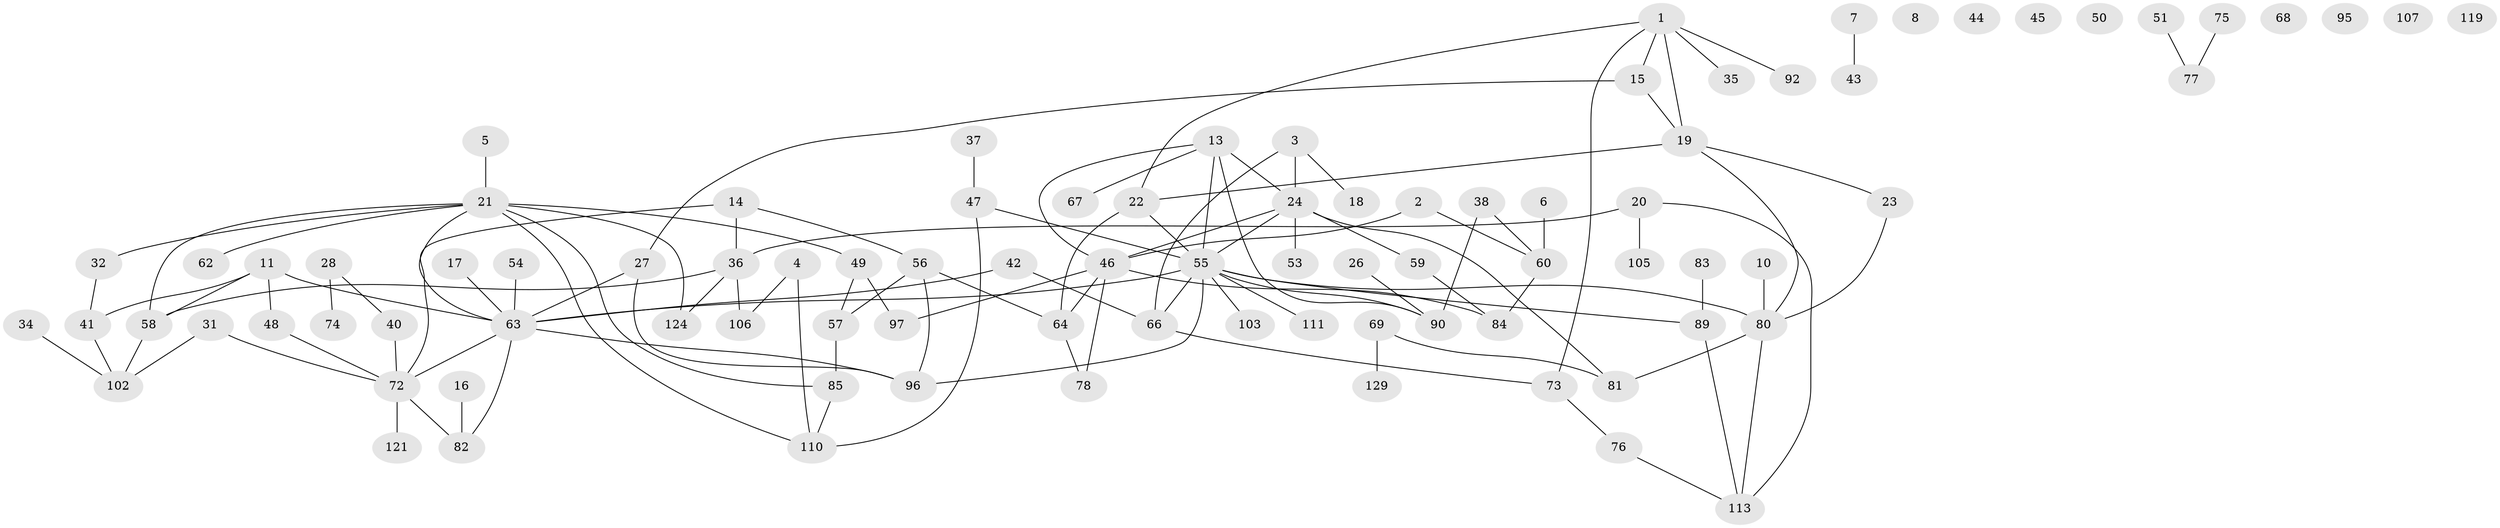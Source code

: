 // original degree distribution, {6: 0.023255813953488372, 2: 0.23255813953488372, 3: 0.23255813953488372, 1: 0.26356589147286824, 0: 0.06201550387596899, 4: 0.10077519379844961, 7: 0.015503875968992248, 5: 0.06201550387596899, 8: 0.007751937984496124}
// Generated by graph-tools (version 1.1) at 2025/16/03/04/25 18:16:35]
// undirected, 90 vertices, 117 edges
graph export_dot {
graph [start="1"]
  node [color=gray90,style=filled];
  1;
  2;
  3 [super="+29+12+9"];
  4;
  5;
  6;
  7;
  8;
  10;
  11;
  13 [super="+39"];
  14;
  15;
  16;
  17;
  18;
  19 [super="+99+30"];
  20;
  21 [super="+61"];
  22 [super="+33"];
  23;
  24 [super="+25"];
  26;
  27;
  28 [super="+70"];
  31 [super="+86"];
  32 [super="+122"];
  34;
  35;
  36 [super="+52"];
  37 [super="+101"];
  38 [super="+117"];
  40;
  41;
  42;
  43;
  44;
  45;
  46 [super="+79"];
  47;
  48;
  49 [super="+94"];
  50;
  51 [super="+100"];
  53;
  54;
  55 [super="+91+120+65"];
  56;
  57;
  58;
  59 [super="+108"];
  60;
  62;
  63 [super="+93"];
  64;
  66;
  67;
  68;
  69;
  72;
  73;
  74;
  75;
  76;
  77 [super="+88"];
  78;
  80 [super="+87"];
  81;
  82;
  83;
  84;
  85 [super="+109"];
  89;
  90 [super="+104"];
  92;
  95;
  96;
  97 [super="+98"];
  102;
  103 [super="+125"];
  105;
  106;
  107;
  110 [super="+123"];
  111 [super="+115"];
  113 [super="+128"];
  119;
  121;
  124;
  129;
  1 -- 15;
  1 -- 19;
  1 -- 22;
  1 -- 35;
  1 -- 73;
  1 -- 92;
  2 -- 46;
  2 -- 60;
  3 -- 18;
  3 -- 24;
  3 -- 66;
  4 -- 106;
  4 -- 110;
  5 -- 21;
  6 -- 60;
  7 -- 43;
  10 -- 80;
  11 -- 41;
  11 -- 48;
  11 -- 58;
  11 -- 63;
  13 -- 24;
  13 -- 46;
  13 -- 67;
  13 -- 55;
  13 -- 90;
  14 -- 36;
  14 -- 56;
  14 -- 72;
  15 -- 19;
  15 -- 27;
  16 -- 82;
  17 -- 63;
  19 -- 22;
  19 -- 23;
  19 -- 80;
  20 -- 105;
  20 -- 113;
  20 -- 36;
  21 -- 58;
  21 -- 85;
  21 -- 124;
  21 -- 49;
  21 -- 32;
  21 -- 62;
  21 -- 110;
  21 -- 63;
  22 -- 64;
  22 -- 55 [weight=2];
  23 -- 80;
  24 -- 55;
  24 -- 81;
  24 -- 59;
  24 -- 53;
  24 -- 46;
  26 -- 90;
  27 -- 63;
  27 -- 96;
  28 -- 40;
  28 -- 74;
  31 -- 72;
  31 -- 102;
  32 -- 41;
  34 -- 102;
  36 -- 58;
  36 -- 124;
  36 -- 106;
  37 -- 47;
  38 -- 90;
  38 -- 60;
  40 -- 72;
  41 -- 102;
  42 -- 63;
  42 -- 66;
  46 -- 64;
  46 -- 97;
  46 -- 84;
  46 -- 78;
  47 -- 55;
  47 -- 110;
  48 -- 72;
  49 -- 57;
  49 -- 97;
  51 -- 77;
  54 -- 63;
  55 -- 103;
  55 -- 66 [weight=2];
  55 -- 111;
  55 -- 90;
  55 -- 96;
  55 -- 80;
  55 -- 89;
  55 -- 63;
  56 -- 57;
  56 -- 64;
  56 -- 96;
  57 -- 85;
  58 -- 102;
  59 -- 84;
  60 -- 84;
  63 -- 72;
  63 -- 96;
  63 -- 82;
  64 -- 78;
  66 -- 73;
  69 -- 81;
  69 -- 129;
  72 -- 82;
  72 -- 121;
  73 -- 76;
  75 -- 77;
  76 -- 113;
  80 -- 81;
  80 -- 113;
  83 -- 89;
  85 -- 110;
  89 -- 113;
}
